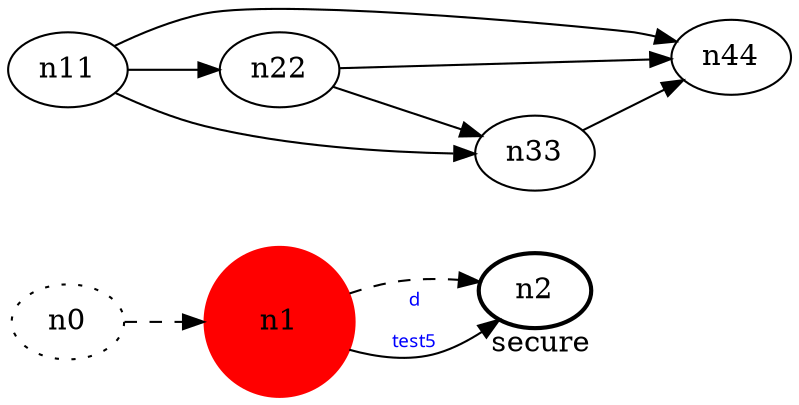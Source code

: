 digraph test5 {
	rankdir=LR;
	fontcolor=blue; /* c0; c1; c0 -- c1 */
	n0 [style=dotted, fillcolor="#123456"]; // c2; c3; c2 -- c3
	n1 [height=1, width=1, color=red, style=filled];
	n2 [style=bold, xlabel="secure"];
	n0 -> n1 -> n2[style=dashed];
	n11 -> n44;
	n22 -> n33;
	n11 -> n22;
	n1 -> n2 [fontname="comic sans", label="d\n\l\G", fontcolor=blue, fontsize=9];
	n11 -> n33;
	n22 -> n44;
	n33 -> n44;
}

